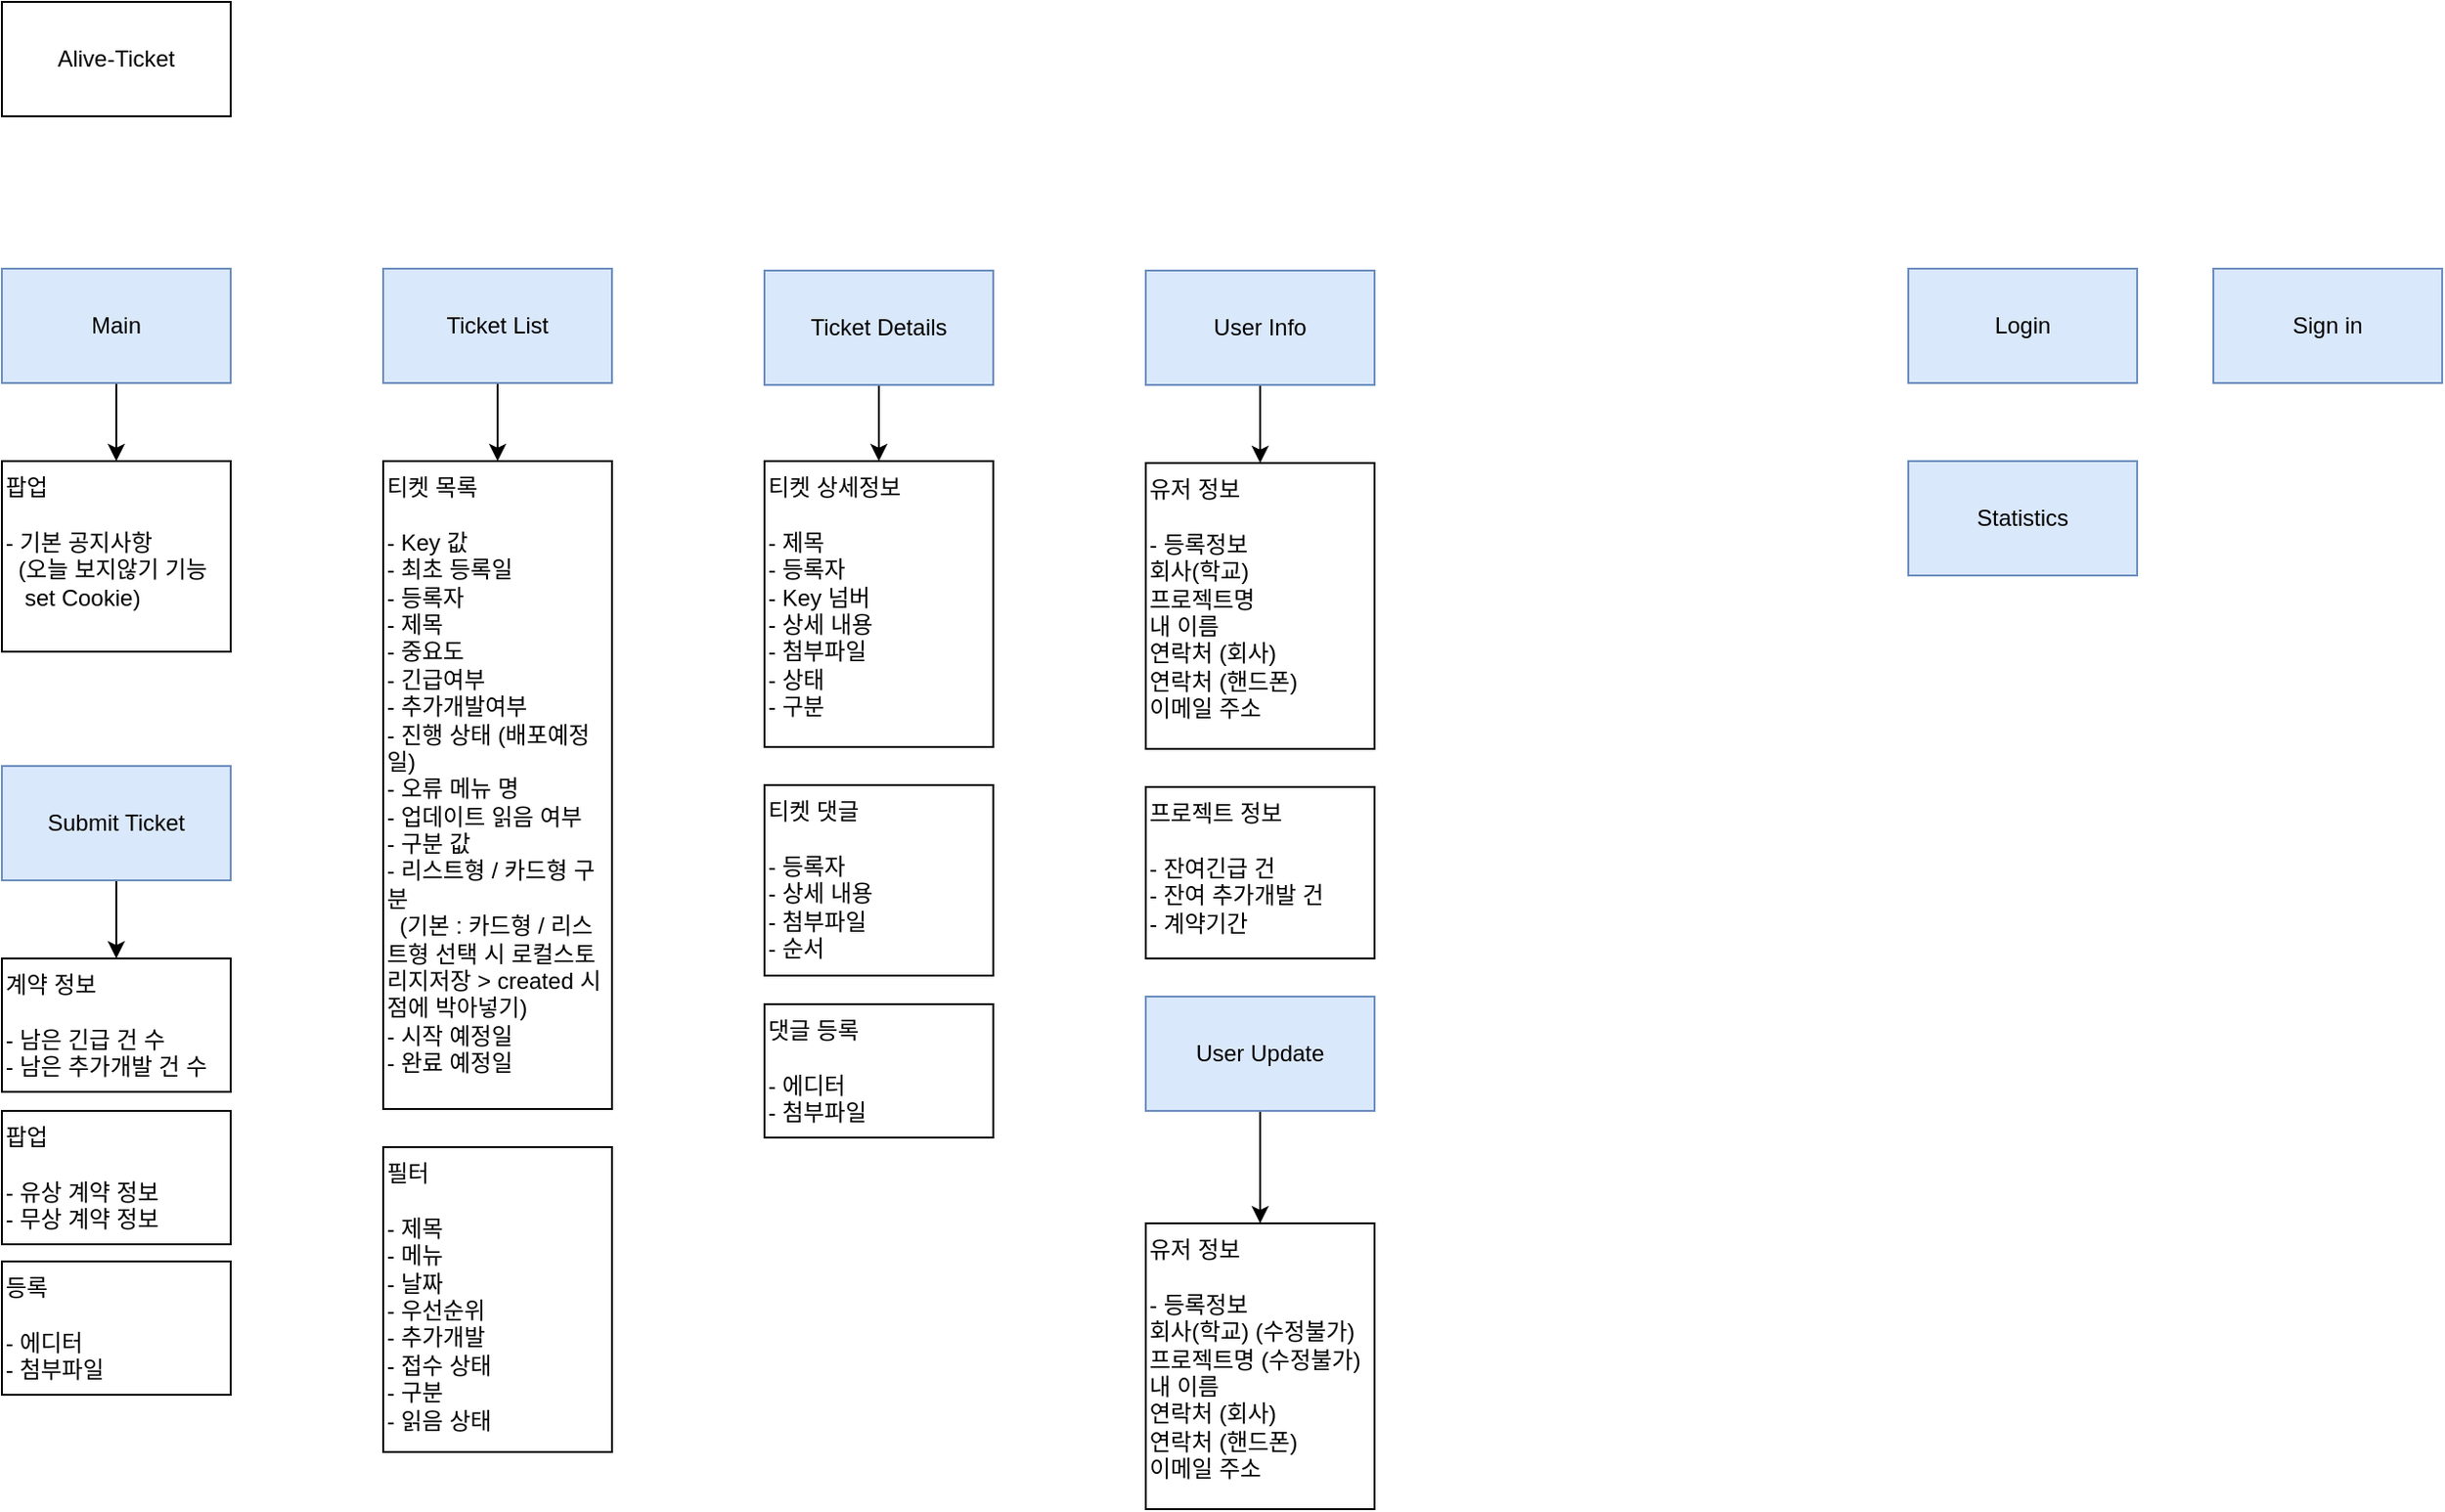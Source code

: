 <mxfile version="22.1.9" type="github" pages="2">
  <diagram name="사용자 메뉴구성" id="Dhg5o85Xs6kbEqGewJDq">
    <mxGraphModel dx="1434" dy="738" grid="1" gridSize="10" guides="1" tooltips="1" connect="1" arrows="1" fold="1" page="1" pageScale="1" pageWidth="1390" pageHeight="1590" math="0" shadow="0">
      <root>
        <mxCell id="0" />
        <mxCell id="1" parent="0" />
        <mxCell id="b1I7pZCohgcFqv3CK_3t-1" value="Alive-Ticket" style="rounded=0;whiteSpace=wrap;html=1;" parent="1" vertex="1">
          <mxGeometry x="40" y="39" width="120" height="60" as="geometry" />
        </mxCell>
        <mxCell id="b1I7pZCohgcFqv3CK_3t-36" value="" style="edgeStyle=orthogonalEdgeStyle;rounded=0;orthogonalLoop=1;jettySize=auto;html=1;" parent="1" source="b1I7pZCohgcFqv3CK_3t-2" target="b1I7pZCohgcFqv3CK_3t-35" edge="1">
          <mxGeometry relative="1" as="geometry" />
        </mxCell>
        <mxCell id="b1I7pZCohgcFqv3CK_3t-2" value="Main" style="rounded=0;whiteSpace=wrap;html=1;fillColor=#dae8fc;strokeColor=#6c8ebf;" parent="1" vertex="1">
          <mxGeometry x="40" y="179" width="120" height="60" as="geometry" />
        </mxCell>
        <mxCell id="b1I7pZCohgcFqv3CK_3t-30" value="" style="edgeStyle=orthogonalEdgeStyle;rounded=0;orthogonalLoop=1;jettySize=auto;html=1;" parent="1" source="b1I7pZCohgcFqv3CK_3t-4" target="b1I7pZCohgcFqv3CK_3t-22" edge="1">
          <mxGeometry relative="1" as="geometry" />
        </mxCell>
        <mxCell id="b1I7pZCohgcFqv3CK_3t-4" value="Submit Ticket" style="whiteSpace=wrap;html=1;rounded=0;fillColor=#dae8fc;strokeColor=#6c8ebf;" parent="1" vertex="1">
          <mxGeometry x="40" y="440" width="120" height="60" as="geometry" />
        </mxCell>
        <mxCell id="b1I7pZCohgcFqv3CK_3t-33" value="" style="edgeStyle=orthogonalEdgeStyle;rounded=0;orthogonalLoop=1;jettySize=auto;html=1;" parent="1" source="b1I7pZCohgcFqv3CK_3t-6" target="b1I7pZCohgcFqv3CK_3t-32" edge="1">
          <mxGeometry relative="1" as="geometry" />
        </mxCell>
        <mxCell id="b1I7pZCohgcFqv3CK_3t-6" value="Ticket List" style="whiteSpace=wrap;html=1;rounded=0;fillColor=#dae8fc;strokeColor=#6c8ebf;" parent="1" vertex="1">
          <mxGeometry x="240" y="179" width="120" height="60" as="geometry" />
        </mxCell>
        <mxCell id="b1I7pZCohgcFqv3CK_3t-8" value="Statistics" style="whiteSpace=wrap;html=1;rounded=0;fillColor=#dae8fc;strokeColor=#6c8ebf;" parent="1" vertex="1">
          <mxGeometry x="1040" y="280" width="120" height="60" as="geometry" />
        </mxCell>
        <mxCell id="b1I7pZCohgcFqv3CK_3t-44" value="" style="edgeStyle=orthogonalEdgeStyle;rounded=0;orthogonalLoop=1;jettySize=auto;html=1;" parent="1" source="b1I7pZCohgcFqv3CK_3t-10" target="b1I7pZCohgcFqv3CK_3t-43" edge="1">
          <mxGeometry relative="1" as="geometry" />
        </mxCell>
        <mxCell id="b1I7pZCohgcFqv3CK_3t-10" value="User Info" style="whiteSpace=wrap;html=1;rounded=0;fillColor=#dae8fc;strokeColor=#6c8ebf;" parent="1" vertex="1">
          <mxGeometry x="640" y="180" width="120" height="60" as="geometry" />
        </mxCell>
        <mxCell id="b1I7pZCohgcFqv3CK_3t-12" value="Login" style="whiteSpace=wrap;html=1;rounded=0;fillColor=#dae8fc;strokeColor=#6c8ebf;" parent="1" vertex="1">
          <mxGeometry x="1040" y="179" width="120" height="60" as="geometry" />
        </mxCell>
        <mxCell id="b1I7pZCohgcFqv3CK_3t-14" value="Sign in" style="whiteSpace=wrap;html=1;rounded=0;fillColor=#dae8fc;strokeColor=#6c8ebf;" parent="1" vertex="1">
          <mxGeometry x="1200" y="179" width="120" height="60" as="geometry" />
        </mxCell>
        <mxCell id="b1I7pZCohgcFqv3CK_3t-39" value="" style="edgeStyle=orthogonalEdgeStyle;rounded=0;orthogonalLoop=1;jettySize=auto;html=1;" parent="1" source="b1I7pZCohgcFqv3CK_3t-16" target="b1I7pZCohgcFqv3CK_3t-38" edge="1">
          <mxGeometry relative="1" as="geometry" />
        </mxCell>
        <mxCell id="b1I7pZCohgcFqv3CK_3t-16" value="Ticket Details" style="whiteSpace=wrap;html=1;rounded=0;fillColor=#dae8fc;strokeColor=#6c8ebf;" parent="1" vertex="1">
          <mxGeometry x="440" y="180" width="120" height="60" as="geometry" />
        </mxCell>
        <mxCell id="b1I7pZCohgcFqv3CK_3t-47" value="" style="edgeStyle=orthogonalEdgeStyle;rounded=0;orthogonalLoop=1;jettySize=auto;html=1;" parent="1" source="b1I7pZCohgcFqv3CK_3t-18" target="b1I7pZCohgcFqv3CK_3t-46" edge="1">
          <mxGeometry relative="1" as="geometry" />
        </mxCell>
        <mxCell id="b1I7pZCohgcFqv3CK_3t-18" value="User Update" style="whiteSpace=wrap;html=1;rounded=0;fillColor=#dae8fc;strokeColor=#6c8ebf;" parent="1" vertex="1">
          <mxGeometry x="640" y="561" width="120" height="60" as="geometry" />
        </mxCell>
        <mxCell id="b1I7pZCohgcFqv3CK_3t-22" value="계약 정보&lt;br&gt;&lt;br&gt;- 남은 긴급 건 수&lt;br&gt;- 남은 추가개발 건 수" style="rounded=0;whiteSpace=wrap;html=1;align=left;verticalAlign=top;" parent="1" vertex="1">
          <mxGeometry x="40" y="541" width="120" height="70" as="geometry" />
        </mxCell>
        <mxCell id="b1I7pZCohgcFqv3CK_3t-28" value="팝업&lt;br&gt;&lt;br&gt;- 유상 계약 정보&lt;br&gt;- 무상 계약 정보" style="rounded=0;whiteSpace=wrap;html=1;align=left;verticalAlign=top;" parent="1" vertex="1">
          <mxGeometry x="40" y="621" width="120" height="70" as="geometry" />
        </mxCell>
        <mxCell id="b1I7pZCohgcFqv3CK_3t-32" value="티켓 목록&lt;br&gt;&lt;br&gt;- Key 값&lt;br&gt;- 최초 등록일&lt;br&gt;- 등록자&lt;br&gt;- 제목&lt;br&gt;- 중요도&lt;br&gt;- 긴급여부&lt;br&gt;- 추가개발여부&lt;br&gt;- 진행 상태 (배포예정일)&lt;br&gt;- 오류 메뉴 명&lt;br&gt;- 업데이트 읽음 여부&lt;br&gt;- 구분 값&lt;br&gt;- 리스트형 / 카드형 구분&lt;br&gt;&amp;nbsp; (기본 : 카드형 / 리스트형 선택 시 로컬스토리지저장 &amp;gt; created 시점에 박아넣기)&lt;br&gt;- 시작 예정일&lt;br&gt;- 완료 예정일" style="rounded=0;whiteSpace=wrap;html=1;align=left;verticalAlign=top;" parent="1" vertex="1">
          <mxGeometry x="240" y="280" width="120" height="340" as="geometry" />
        </mxCell>
        <mxCell id="b1I7pZCohgcFqv3CK_3t-35" value="팝업&lt;br&gt;&lt;br&gt;- 기본 공지사항&lt;br&gt;&amp;nbsp; (오늘 보지않기 기능&lt;br&gt;&amp;nbsp; &amp;nbsp;set Cookie)" style="whiteSpace=wrap;html=1;rounded=0;align=left;verticalAlign=top;" parent="1" vertex="1">
          <mxGeometry x="40" y="280" width="120" height="100" as="geometry" />
        </mxCell>
        <mxCell id="b1I7pZCohgcFqv3CK_3t-37" value="필터&lt;br&gt;&lt;br&gt;- 제목&lt;br&gt;- 메뉴&lt;br&gt;- 날짜&lt;br&gt;- 우선순위&lt;br&gt;- 추가개발&lt;br&gt;- 접수 상태&lt;br&gt;- 구분&lt;br&gt;- 읽음 상태" style="rounded=0;whiteSpace=wrap;html=1;align=left;verticalAlign=top;" parent="1" vertex="1">
          <mxGeometry x="240" y="640" width="120" height="160" as="geometry" />
        </mxCell>
        <mxCell id="b1I7pZCohgcFqv3CK_3t-38" value="티켓 상세정보&lt;br&gt;&lt;br&gt;- 제목&lt;br&gt;- 등록자&lt;br&gt;- Key 넘버&lt;br&gt;- 상세 내용&lt;br&gt;- 첨부파일&lt;br&gt;- 상태&lt;br&gt;- 구분" style="whiteSpace=wrap;html=1;rounded=0;align=left;verticalAlign=top;" parent="1" vertex="1">
          <mxGeometry x="440" y="280" width="120" height="150" as="geometry" />
        </mxCell>
        <mxCell id="b1I7pZCohgcFqv3CK_3t-40" value="등록&lt;br&gt;&lt;br&gt;- 에디터&lt;br&gt;- 첨부파일" style="rounded=0;whiteSpace=wrap;html=1;align=left;verticalAlign=top;" parent="1" vertex="1">
          <mxGeometry x="40" y="700" width="120" height="70" as="geometry" />
        </mxCell>
        <mxCell id="b1I7pZCohgcFqv3CK_3t-41" value="티켓 댓글&lt;br&gt;&lt;br&gt;- 등록자&lt;br&gt;- 상세 내용&lt;br&gt;- 첨부파일&lt;br&gt;- 순서" style="whiteSpace=wrap;html=1;rounded=0;align=left;verticalAlign=top;" parent="1" vertex="1">
          <mxGeometry x="440" y="450" width="120" height="100" as="geometry" />
        </mxCell>
        <mxCell id="b1I7pZCohgcFqv3CK_3t-42" value="댓글 등록&lt;br&gt;&lt;br&gt;- 에디터&lt;br&gt;- 첨부파일" style="rounded=0;whiteSpace=wrap;html=1;align=left;verticalAlign=top;" parent="1" vertex="1">
          <mxGeometry x="440" y="565" width="120" height="70" as="geometry" />
        </mxCell>
        <mxCell id="b1I7pZCohgcFqv3CK_3t-43" value="유저 정보&lt;br&gt;&lt;br&gt;- 등록정보&lt;br&gt;회사(학교)&lt;br&gt;프로젝트명&lt;br&gt;내 이름&lt;br&gt;연락처 (회사)&lt;br&gt;연락처 (핸드폰)&lt;br&gt;이메일 주소" style="whiteSpace=wrap;html=1;rounded=0;align=left;verticalAlign=top;" parent="1" vertex="1">
          <mxGeometry x="640" y="281" width="120" height="150" as="geometry" />
        </mxCell>
        <mxCell id="b1I7pZCohgcFqv3CK_3t-45" value="프로젝트 정보&lt;br&gt;&lt;br&gt;- 잔여긴급 건&lt;br&gt;- 잔여 추가개발 건&lt;br&gt;- 계약기간" style="whiteSpace=wrap;html=1;rounded=0;align=left;verticalAlign=top;" parent="1" vertex="1">
          <mxGeometry x="640" y="451" width="120" height="90" as="geometry" />
        </mxCell>
        <mxCell id="b1I7pZCohgcFqv3CK_3t-46" value="유저 정보&lt;br&gt;&lt;br&gt;- 등록정보&amp;nbsp;&lt;br&gt;회사(학교) (수정불가)&lt;br&gt;프로젝트명 (수정불가)&lt;br&gt;내 이름&lt;br&gt;연락처 (회사)&lt;br&gt;연락처 (핸드폰)&lt;br&gt;이메일 주소" style="whiteSpace=wrap;html=1;rounded=0;align=left;verticalAlign=top;" parent="1" vertex="1">
          <mxGeometry x="640" y="680" width="120" height="150" as="geometry" />
        </mxCell>
      </root>
    </mxGraphModel>
  </diagram>
  <diagram id="qH7Ucbb5K0mWtdfLgTGh" name="관리자 메뉴구성">
    <mxGraphModel dx="1912" dy="984" grid="1" gridSize="10" guides="1" tooltips="1" connect="1" arrows="1" fold="1" page="1" pageScale="1" pageWidth="1654" pageHeight="1169" math="0" shadow="0">
      <root>
        <mxCell id="0" />
        <mxCell id="1" parent="0" />
        <mxCell id="zUvXvfdrQB2Udni6qUKu-4" value="" style="edgeStyle=orthogonalEdgeStyle;rounded=0;orthogonalLoop=1;jettySize=auto;html=1;" edge="1" parent="1" source="zUvXvfdrQB2Udni6qUKu-2" target="zUvXvfdrQB2Udni6qUKu-3">
          <mxGeometry relative="1" as="geometry" />
        </mxCell>
        <mxCell id="zUvXvfdrQB2Udni6qUKu-2" value="사용자 관리" style="rounded=0;whiteSpace=wrap;html=1;fillColor=#dae8fc;strokeColor=#6c8ebf;" vertex="1" parent="1">
          <mxGeometry x="80" y="200" width="120" height="60" as="geometry" />
        </mxCell>
        <mxCell id="zUvXvfdrQB2Udni6qUKu-3" value="고객 관리" style="whiteSpace=wrap;html=1;rounded=0;fillColor=#dae8fc;strokeColor=#6c8ebf;" vertex="1" parent="1">
          <mxGeometry x="80" y="340" width="120" height="40" as="geometry" />
        </mxCell>
        <mxCell id="zUvXvfdrQB2Udni6qUKu-5" value="고객 승인" style="whiteSpace=wrap;html=1;rounded=0;fillColor=#dae8fc;strokeColor=#6c8ebf;" vertex="1" parent="1">
          <mxGeometry x="80" y="600" width="120" height="40" as="geometry" />
        </mxCell>
        <mxCell id="zUvXvfdrQB2Udni6qUKu-8" value="" style="edgeStyle=orthogonalEdgeStyle;rounded=0;orthogonalLoop=1;jettySize=auto;html=1;" edge="1" parent="1" source="zUvXvfdrQB2Udni6qUKu-6" target="zUvXvfdrQB2Udni6qUKu-7">
          <mxGeometry relative="1" as="geometry" />
        </mxCell>
        <mxCell id="zUvXvfdrQB2Udni6qUKu-6" value="프로젝트 관리" style="rounded=0;whiteSpace=wrap;html=1;fillColor=#dae8fc;strokeColor=#6c8ebf;" vertex="1" parent="1">
          <mxGeometry x="310" y="200" width="120" height="60" as="geometry" />
        </mxCell>
        <mxCell id="zUvXvfdrQB2Udni6qUKu-7" value="업체 정보" style="whiteSpace=wrap;html=1;rounded=0;fillColor=#dae8fc;strokeColor=#6c8ebf;" vertex="1" parent="1">
          <mxGeometry x="310" y="340" width="120" height="40" as="geometry" />
        </mxCell>
        <mxCell id="ufiz34e84rqHSrVBdS8h-1" value="&lt;span style=&quot;background-color: initial;&quot;&gt;&amp;nbsp;- 이름&lt;br&gt;&amp;nbsp;- 부서&lt;br&gt;&amp;nbsp;- 이메일&lt;br&gt;&amp;nbsp;- 사무실 번호&lt;br&gt;&amp;nbsp;- 핸드폰 번호&lt;br&gt;&amp;nbsp;- 비밀번호 초기화&lt;br&gt;&lt;/span&gt;&amp;nbsp;- 사용자 정보 변경&lt;br&gt;&amp;nbsp;- 승인되지 않은&lt;br&gt;&amp;nbsp; &amp;nbsp;사용자는 안나옴&lt;br&gt;&amp;nbsp;- 승인 대기로는&lt;br&gt;&amp;nbsp; &amp;nbsp;상태 변경 불가하게" style="rounded=0;whiteSpace=wrap;html=1;align=left;" vertex="1" parent="1">
          <mxGeometry x="80" y="380" width="120" height="190" as="geometry" />
        </mxCell>
        <mxCell id="ufiz34e84rqHSrVBdS8h-2" value="승인 대기&lt;br&gt;승인&lt;br&gt;반려" style="rounded=0;whiteSpace=wrap;html=1;" vertex="1" parent="1">
          <mxGeometry x="40" y="40" width="90" height="80" as="geometry" />
        </mxCell>
        <mxCell id="ufiz34e84rqHSrVBdS8h-7" value="유상&lt;br&gt;무상&lt;br&gt;계약대기&lt;br&gt;계약종료" style="rounded=0;whiteSpace=wrap;html=1;" vertex="1" parent="1">
          <mxGeometry x="320" y="40" width="90" height="80" as="geometry" />
        </mxCell>
        <mxCell id="ufiz34e84rqHSrVBdS8h-8" value="&amp;nbsp;- 승인대기, 반려&lt;br&gt;&amp;nbsp; &amp;nbsp;상태의 사용자만" style="rounded=0;whiteSpace=wrap;html=1;align=left;" vertex="1" parent="1">
          <mxGeometry x="80" y="640" width="120" height="60" as="geometry" />
        </mxCell>
        <mxCell id="ufiz34e84rqHSrVBdS8h-9" value="&amp;nbsp;- 계약 시작 종료일&lt;br&gt;&amp;nbsp;- 학교명(업체명)&lt;br&gt;&amp;nbsp;- 프로젝트명&lt;br&gt;&amp;nbsp;- 업체 주요 담당자&lt;br&gt;&amp;nbsp;- 사내 처리 담당자&lt;br&gt;&amp;nbsp;- 추가개발 가능 건수&lt;br&gt;&amp;nbsp;- 긴급 가능 건수&lt;br&gt;&amp;nbsp;- 긴급건수 추가기능" style="rounded=0;whiteSpace=wrap;html=1;align=left;" vertex="1" parent="1">
          <mxGeometry x="310" y="550" width="120" height="140" as="geometry" />
        </mxCell>
        <mxCell id="ufiz34e84rqHSrVBdS8h-10" value="계약 종료 : 기간이 종료되었을 경우&lt;br&gt;계약 대기 : 종료 임박 혹은 종료된 이후에도&lt;br&gt;&amp;nbsp; &amp;nbsp; &amp;nbsp; &amp;nbsp; &amp;nbsp; &amp;nbsp; &amp;nbsp; &amp;nbsp; &amp;nbsp; 계약 담당자에게 확인 후 계약이&lt;br&gt;&amp;nbsp; &amp;nbsp; &amp;nbsp; &amp;nbsp; &amp;nbsp; &amp;nbsp; &amp;nbsp; &amp;nbsp; &amp;nbsp; 진행 중이라면 상태 값 변경&lt;br&gt;&amp;nbsp; &amp;nbsp; &amp;nbsp; &amp;nbsp; &amp;nbsp; &amp;nbsp; &amp;nbsp; &amp;nbsp; &amp;nbsp; 모든 시스템을 사용할 수 있음" style="text;html=1;strokeColor=none;fillColor=none;align=left;verticalAlign=middle;whiteSpace=wrap;rounded=0;" vertex="1" parent="1">
          <mxGeometry x="433" y="30" width="243" height="90" as="geometry" />
        </mxCell>
        <mxCell id="ufiz34e84rqHSrVBdS8h-12" value="사내 사용자 관리" style="whiteSpace=wrap;html=1;rounded=0;fillColor=#dae8fc;strokeColor=#6c8ebf;" vertex="1" parent="1">
          <mxGeometry x="80" y="730" width="120" height="40" as="geometry" />
        </mxCell>
        <mxCell id="ufiz34e84rqHSrVBdS8h-13" value="&amp;nbsp;- 사용자 등록&lt;br&gt;&amp;nbsp;- 비밀번호 초기화&lt;br&gt;&amp;nbsp;- 사용 미사용 처리&lt;br&gt;&amp;nbsp;- 권한 변경" style="rounded=0;whiteSpace=wrap;html=1;align=left;" vertex="1" parent="1">
          <mxGeometry x="80" y="770" width="120" height="80" as="geometry" />
        </mxCell>
        <mxCell id="ufiz34e84rqHSrVBdS8h-15" value="사용자 상태값" style="text;html=1;strokeColor=none;fillColor=none;align=center;verticalAlign=middle;whiteSpace=wrap;rounded=0;" vertex="1" parent="1">
          <mxGeometry x="40" y="10" width="90" height="30" as="geometry" />
        </mxCell>
        <mxCell id="ufiz34e84rqHSrVBdS8h-16" value="고객&lt;br&gt;관리자&lt;br&gt;운영팀&lt;br&gt;프로젝트 관리" style="rounded=0;whiteSpace=wrap;html=1;" vertex="1" parent="1">
          <mxGeometry x="150" y="40" width="90" height="80" as="geometry" />
        </mxCell>
        <mxCell id="ufiz34e84rqHSrVBdS8h-17" value="권한 종류" style="text;html=1;strokeColor=none;fillColor=none;align=center;verticalAlign=middle;whiteSpace=wrap;rounded=0;" vertex="1" parent="1">
          <mxGeometry x="150" y="10" width="90" height="30" as="geometry" />
        </mxCell>
        <mxCell id="ufiz34e84rqHSrVBdS8h-18" value="프로젝트 상태값" style="text;html=1;strokeColor=none;fillColor=none;align=center;verticalAlign=middle;whiteSpace=wrap;rounded=0;" vertex="1" parent="1">
          <mxGeometry x="320" y="10" width="90" height="30" as="geometry" />
        </mxCell>
        <mxCell id="ufiz34e84rqHSrVBdS8h-19" value="&amp;nbsp;- 학교명 (업체명)&lt;br&gt;&amp;nbsp;- 사용 미사용 처리만&lt;br&gt;&amp;nbsp;- 미사용 처리 시&lt;br&gt;&amp;nbsp; &amp;nbsp;관련 프로젝트&lt;br&gt;&amp;nbsp; &amp;nbsp;전부 미사용처리" style="rounded=0;whiteSpace=wrap;html=1;align=left;" vertex="1" parent="1">
          <mxGeometry x="310" y="380" width="120" height="100" as="geometry" />
        </mxCell>
        <mxCell id="ufiz34e84rqHSrVBdS8h-20" value="프로젝트 정보" style="whiteSpace=wrap;html=1;rounded=0;fillColor=#dae8fc;strokeColor=#6c8ebf;" vertex="1" parent="1">
          <mxGeometry x="310" y="510" width="120" height="40" as="geometry" />
        </mxCell>
        <mxCell id="F7qib2g9Qz7vj8Li9isp-1" value="&amp;nbsp;- 긴급건수 추가기능&lt;br&gt;사유를 적고 히스토리&amp;nbsp;테이블에 쌓는다.&lt;br&gt;히스토리 테이블은&amp;nbsp;히스토리 용도로만쓰고&lt;br&gt;프로젝트에 직접&amp;nbsp;update 때린다.&lt;br&gt;긴급건수 추가에서 등록된 애들이랑&lt;br&gt;sum 하는게 아니다." style="rounded=0;whiteSpace=wrap;html=1;align=left;" vertex="1" parent="1">
          <mxGeometry x="260" y="720" width="240" height="135" as="geometry" />
        </mxCell>
        <mxCell id="F7qib2g9Qz7vj8Li9isp-2" value="Insert , Update는 관리자만 가능" style="text;html=1;strokeColor=none;fillColor=none;align=center;verticalAlign=middle;whiteSpace=wrap;rounded=0;" vertex="1" parent="1">
          <mxGeometry x="160" y="160" width="190" height="30" as="geometry" />
        </mxCell>
      </root>
    </mxGraphModel>
  </diagram>
</mxfile>
